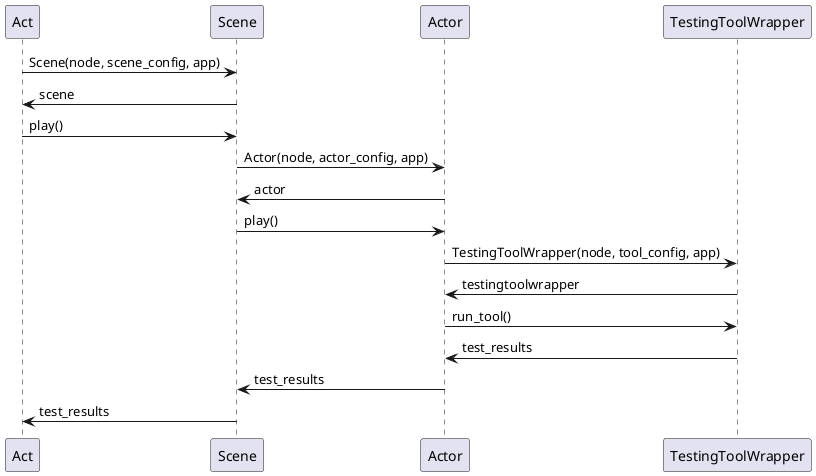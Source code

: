 @startuml
Act -> Scene: Scene(node, scene_config, app)
Act <- Scene: scene
Act -> Scene: play()
Scene -> Actor: Actor(node, actor_config, app)
Scene <- Actor: actor
Scene -> Actor: play()
Actor -> TestingToolWrapper: TestingToolWrapper(node, tool_config, app)
Actor <- TestingToolWrapper: testingtoolwrapper
Actor -> TestingToolWrapper: run_tool()
Actor <- TestingToolWrapper: test_results
Scene <- Actor: test_results
Act <- Scene: test_results
@enduml
